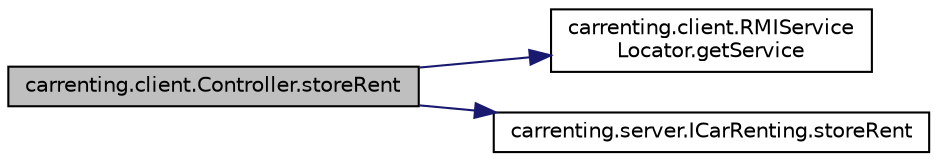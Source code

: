 digraph "carrenting.client.Controller.storeRent"
{
 // LATEX_PDF_SIZE
  edge [fontname="Helvetica",fontsize="10",labelfontname="Helvetica",labelfontsize="10"];
  node [fontname="Helvetica",fontsize="10",shape=record];
  rankdir="LR";
  Node258 [label="carrenting.client.Controller.storeRent",height=0.2,width=0.4,color="black", fillcolor="grey75", style="filled", fontcolor="black",tooltip=" "];
  Node258 -> Node259 [color="midnightblue",fontsize="10",style="solid",fontname="Helvetica"];
  Node259 [label="carrenting.client.RMIService\lLocator.getService",height=0.2,width=0.4,color="black", fillcolor="white", style="filled",URL="$classcarrenting_1_1client_1_1_r_m_i_service_locator.html#a0ac0c6fa2786c97632c927749a53237c",tooltip=" "];
  Node258 -> Node260 [color="midnightblue",fontsize="10",style="solid",fontname="Helvetica"];
  Node260 [label="carrenting.server.ICarRenting.storeRent",height=0.2,width=0.4,color="black", fillcolor="white", style="filled",URL="$interfacecarrenting_1_1server_1_1_i_car_renting.html#a9fa1afb7be0e4bfd379b8c01640d0c6c",tooltip=" "];
}
